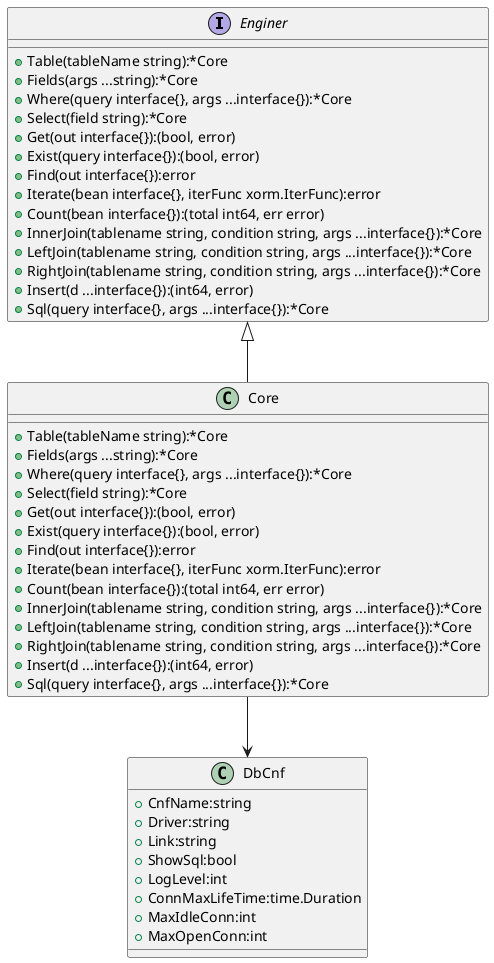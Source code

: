 @startuml
'https://plantuml.com/class-diagram

interface Enginer
Enginer <|-- Core
Core --> DbCnf

interface Enginer{
    +Table(tableName string):*Core
    +Fields(args ...string):*Core
	+Where(query interface{}, args ...interface{}):*Core
	+Select(field string):*Core
	+Get(out interface{}):(bool, error)
	+Exist(query interface{}):(bool, error)
	+Find(out interface{}):error
	+Iterate(bean interface{}, iterFunc xorm.IterFunc):error
	+Count(bean interface{}):(total int64, err error)
	+InnerJoin(tablename string, condition string, args ...interface{}):*Core
	+LeftJoin(tablename string, condition string, args ...interface{}):*Core
	+RightJoin(tablename string, condition string, args ...interface{}):*Core
	+Insert(d ...interface{}):(int64, error)
	+Sql(query interface{}, args ...interface{}):*Core
}

class Core {
    +Table(tableName string):*Core
    +Fields(args ...string):*Core
    +Where(query interface{}, args ...interface{}):*Core
    +Select(field string):*Core
    +Get(out interface{}):(bool, error)
    +Exist(query interface{}):(bool, error)
    +Find(out interface{}):error
    +Iterate(bean interface{}, iterFunc xorm.IterFunc):error
    +Count(bean interface{}):(total int64, err error)
    +InnerJoin(tablename string, condition string, args ...interface{}):*Core
    +LeftJoin(tablename string, condition string, args ...interface{}):*Core
    +RightJoin(tablename string, condition string, args ...interface{}):*Core
    +Insert(d ...interface{}):(int64, error)
    +Sql(query interface{}, args ...interface{}):*Core
}

class DbCnf {
	+CnfName:string
	+Driver:string
	+Link:string
	+ShowSql:bool
	+LogLevel:int
	+ConnMaxLifeTime:time.Duration
	+MaxIdleConn:int
	+MaxOpenConn:int
}
@enduml
